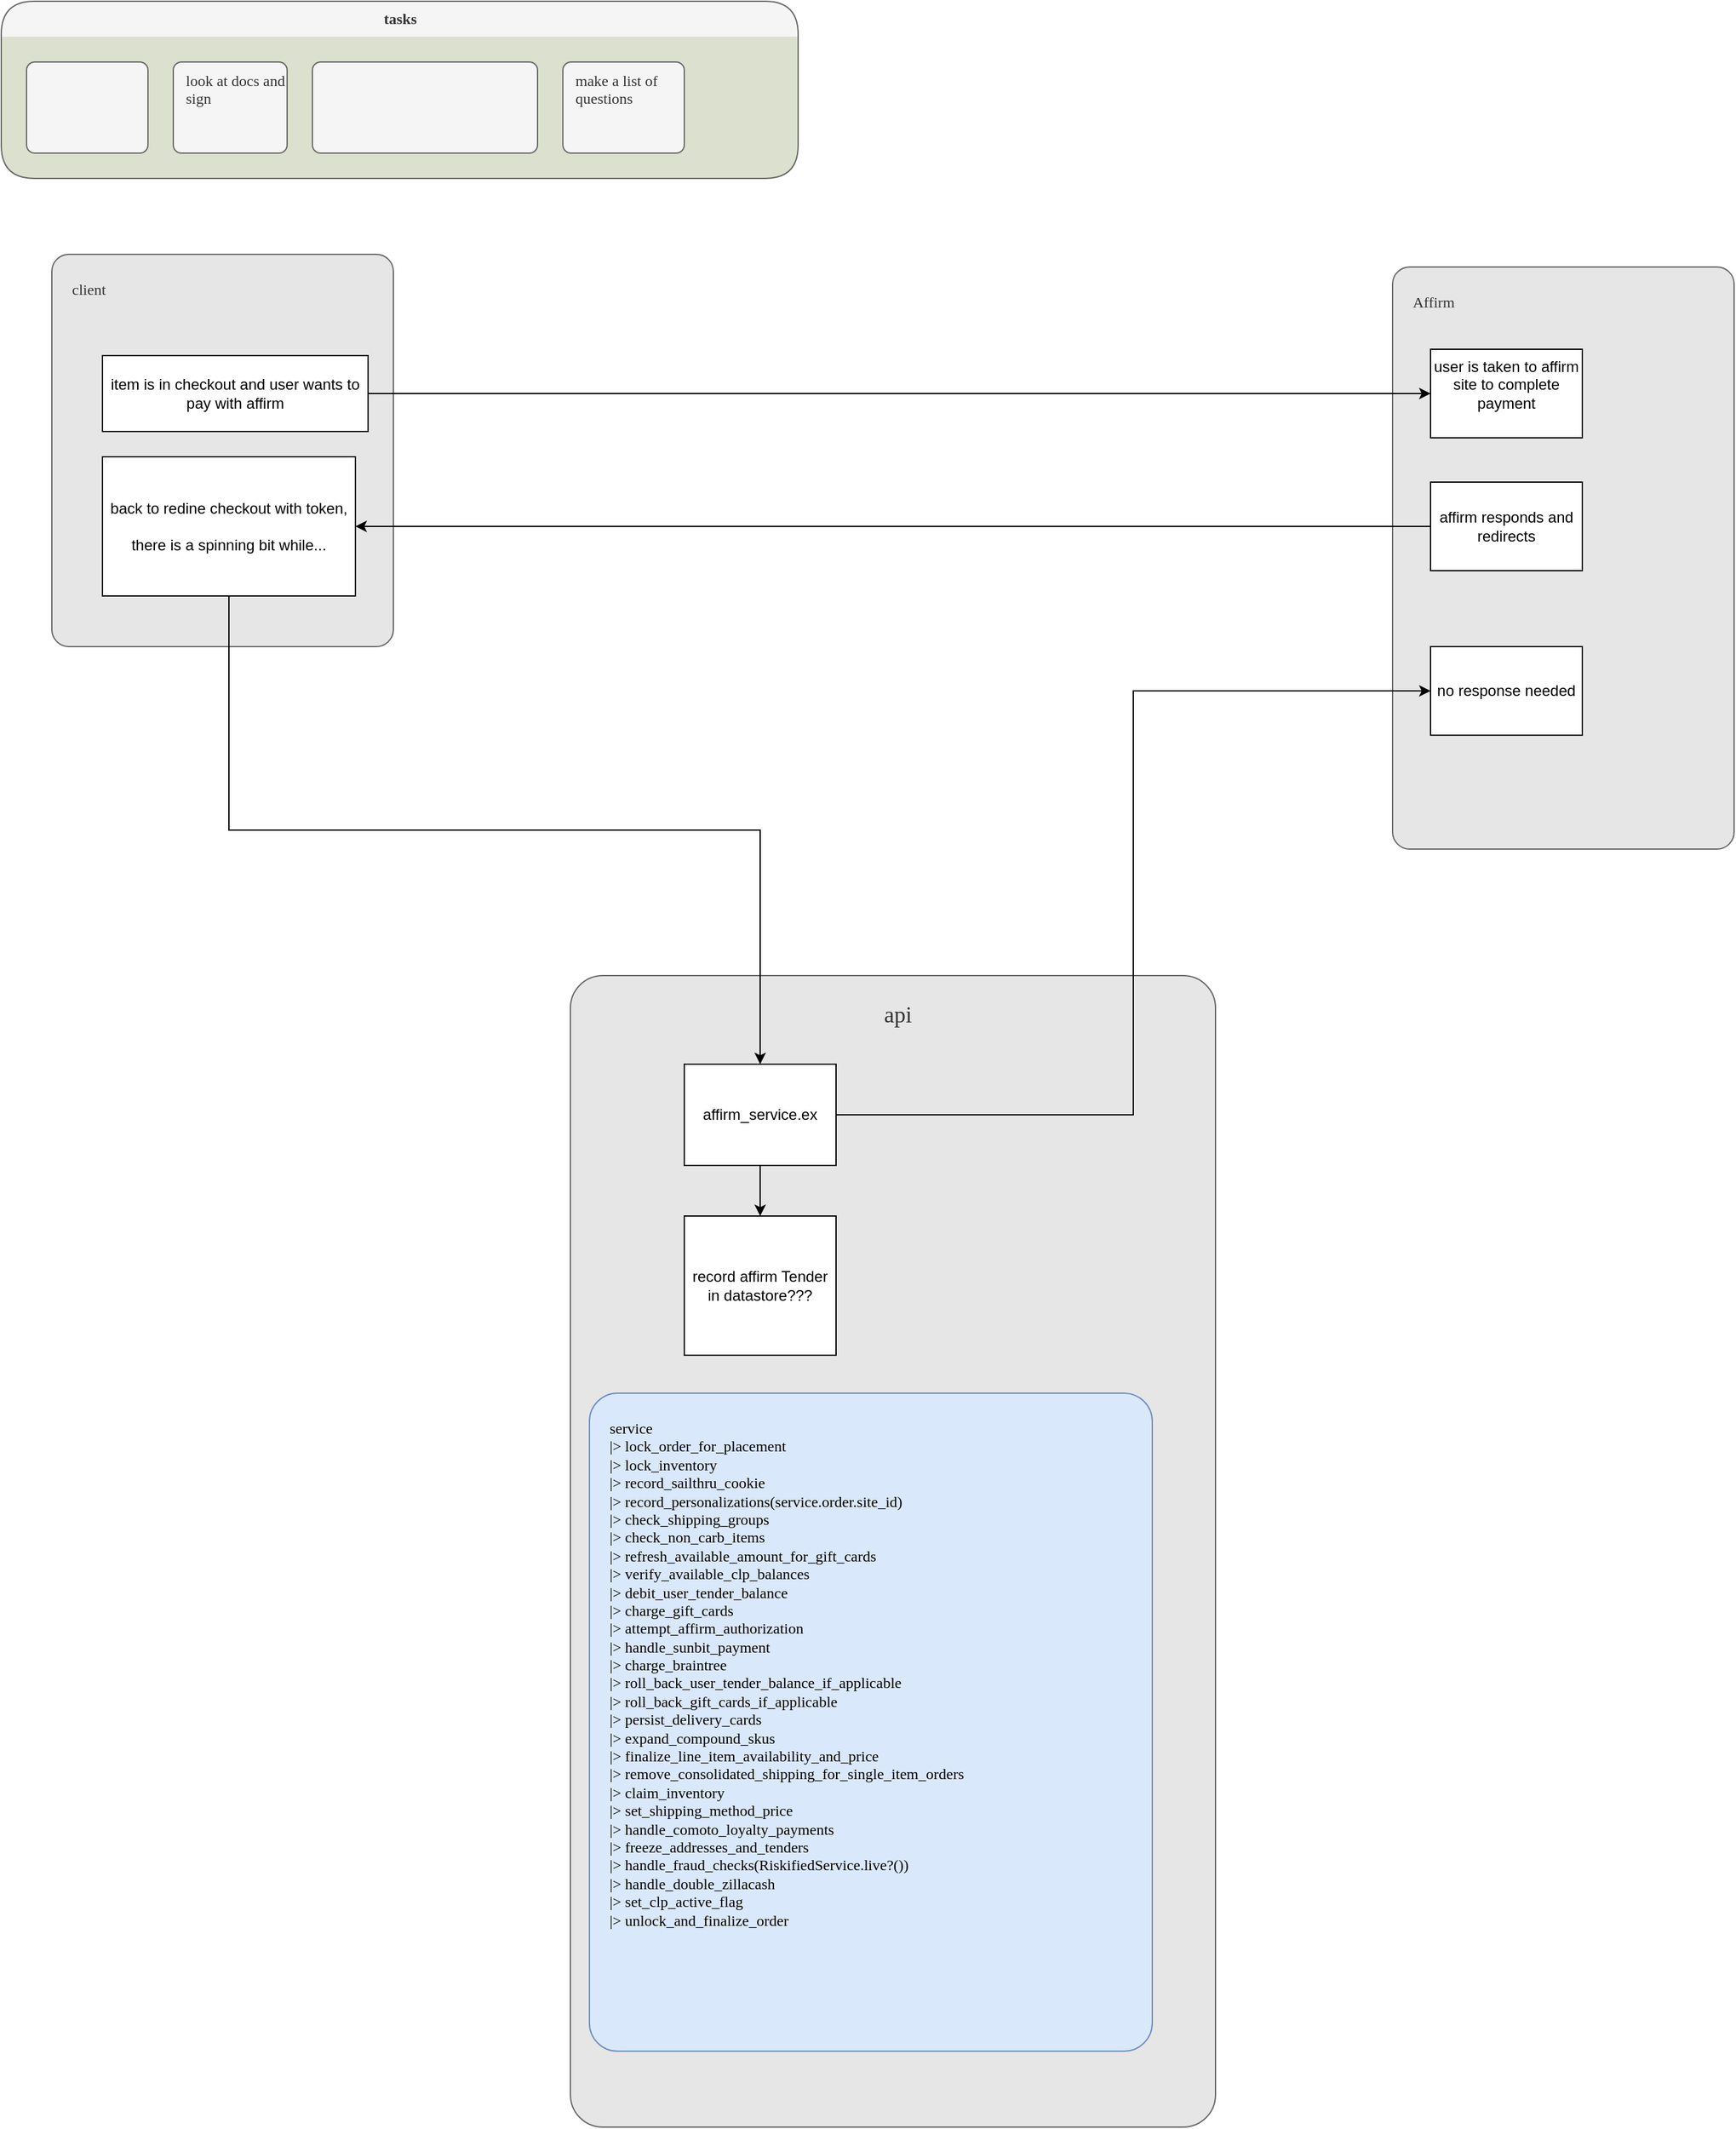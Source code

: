 <mxfile version="14.9.5" type="github"><diagram id="h3UAj6HkqcIbFb5KNGux" name="om-550"><mxGraphModel dx="1824" dy="543" grid="1" gridSize="10" guides="1" tooltips="1" connect="1" arrows="1" fold="1" page="1" pageScale="1" pageWidth="850" pageHeight="1100" math="0" shadow="0"><root><mxCell id="kT1nKr9P9CgJ7BB3jnHA-0"/><mxCell id="kT1nKr9P9CgJ7BB3jnHA-1" parent="kT1nKr9P9CgJ7BB3jnHA-0"/><mxCell id="kT1nKr9P9CgJ7BB3jnHA-2" value="client" style="rounded=1;whiteSpace=wrap;html=1;fontStyle=0;arcSize=5;align=left;verticalAlign=top;spacingLeft=8;spacingTop=8;fontSize=12;fontColor=#333333;strokeColor=#666666;fillColor=#E6E6E6;spacingBottom=16;spacing=8;container=1;dropTarget=1;recursiveResize=0;collapsible=0;fontFamily=Merriweather sans;fontSource=https%3A%2F%2Ffonts.googleapis.com%2Fcss%3Ffamily%3DMerriweather%2Bsans;" parent="kT1nKr9P9CgJ7BB3jnHA-1" vertex="1"><mxGeometry x="-720" y="1280" width="270" height="310" as="geometry"/></mxCell><mxCell id="kT1nKr9P9CgJ7BB3jnHA-3" value="item is in checkout and user wants to pay with affirm" style="rounded=0;whiteSpace=wrap;html=1;" parent="kT1nKr9P9CgJ7BB3jnHA-2" vertex="1"><mxGeometry x="40" y="80" width="210" height="60" as="geometry"/></mxCell><mxCell id="kT1nKr9P9CgJ7BB3jnHA-4" value="&lt;div&gt;back to redine checkout with token,&lt;/div&gt;&lt;div&gt;&lt;br&gt;&lt;/div&gt;&lt;div&gt;there is a spinning bit while...&lt;br&gt;&lt;/div&gt;" style="rounded=0;whiteSpace=wrap;html=1;" parent="kT1nKr9P9CgJ7BB3jnHA-2" vertex="1"><mxGeometry x="40" y="160" width="200" height="110" as="geometry"/></mxCell><mxCell id="kT1nKr9P9CgJ7BB3jnHA-5" value="api" style="rounded=1;whiteSpace=wrap;html=1;fontStyle=0;arcSize=5;align=center;verticalAlign=top;spacingLeft=8;spacingTop=8;fontSize=18;fontColor=#333333;strokeColor=#666666;fillColor=#E6E6E6;spacingBottom=16;spacing=8;container=1;dropTarget=1;recursiveResize=0;collapsible=0;fontFamily=Merriweather sans;fontSource=https%3A%2F%2Ffonts.googleapis.com%2Fcss%3Ffamily%3DMerriweather%2Bsans;movable=1;resizable=1;rotatable=1;deletable=1;editable=1;connectable=1;" parent="kT1nKr9P9CgJ7BB3jnHA-1" vertex="1"><mxGeometry x="-310" y="1850" width="510" height="910" as="geometry"/></mxCell><mxCell id="kT1nKr9P9CgJ7BB3jnHA-6" value="record affirm Tender in datastore???" style="rounded=0;whiteSpace=wrap;html=1;" parent="kT1nKr9P9CgJ7BB3jnHA-5" vertex="1"><mxGeometry x="90" y="190" width="120" height="110" as="geometry"/></mxCell><mxCell id="kT1nKr9P9CgJ7BB3jnHA-7" style="edgeStyle=orthogonalEdgeStyle;rounded=0;orthogonalLoop=1;jettySize=auto;html=1;exitX=0.5;exitY=1;exitDx=0;exitDy=0;entryX=0.5;entryY=0;entryDx=0;entryDy=0;fontSize=18;" parent="kT1nKr9P9CgJ7BB3jnHA-5" source="kT1nKr9P9CgJ7BB3jnHA-8" target="kT1nKr9P9CgJ7BB3jnHA-6" edge="1"><mxGeometry relative="1" as="geometry"/></mxCell><UserObject label="affirm_service.ex" link="https://github.com/revzilla/monorepo/blob/c35e489db26d38f915f557a91d40f0ba14302956/redline/apps/redline_web_store/web/services/affirm_service.ex#L17" id="kT1nKr9P9CgJ7BB3jnHA-8"><mxCell style="rounded=0;whiteSpace=wrap;html=1;movable=1;resizable=1;rotatable=1;deletable=1;editable=1;connectable=1;" parent="kT1nKr9P9CgJ7BB3jnHA-5" vertex="1"><mxGeometry x="90" y="70" width="120" height="80" as="geometry"/></mxCell></UserObject><mxCell id="kT1nKr9P9CgJ7BB3jnHA-9" value="   service&lt;br/&gt;        |&amp;gt; lock_order_for_placement&lt;br/&gt;        |&amp;gt; lock_inventory&lt;br/&gt;        |&amp;gt; record_sailthru_cookie&lt;br/&gt;        |&amp;gt; record_personalizations(service.order.site_id)&lt;br/&gt;        |&amp;gt; check_shipping_groups&lt;br/&gt;        |&amp;gt; check_non_carb_items&lt;br/&gt;        |&amp;gt; refresh_available_amount_for_gift_cards&lt;br/&gt;        |&amp;gt; verify_available_clp_balances&lt;br/&gt;        |&amp;gt; debit_user_tender_balance&lt;br/&gt;        |&amp;gt; charge_gift_cards&lt;br/&gt;        |&amp;gt; attempt_affirm_authorization&lt;br/&gt;        |&amp;gt; handle_sunbit_payment&lt;br/&gt;        |&amp;gt; charge_braintree&lt;br/&gt;        |&amp;gt; roll_back_user_tender_balance_if_applicable&lt;br/&gt;        |&amp;gt; roll_back_gift_cards_if_applicable&lt;br/&gt;        |&amp;gt; persist_delivery_cards&lt;br/&gt;        |&amp;gt; expand_compound_skus&lt;br/&gt;        |&amp;gt; finalize_line_item_availability_and_price&lt;br/&gt;        |&amp;gt; remove_consolidated_shipping_for_single_item_orders&lt;br/&gt;        |&amp;gt; claim_inventory&lt;br/&gt;        |&amp;gt; set_shipping_method_price&lt;br/&gt;        |&amp;gt; handle_comoto_loyalty_payments&lt;br/&gt;        |&amp;gt; freeze_addresses_and_tenders&lt;br/&gt;        |&amp;gt; handle_fraud_checks(RiskifiedService.live?())&lt;br/&gt;        |&amp;gt; handle_double_zillacash&lt;br/&gt;        |&amp;gt; set_clp_active_flag&lt;br/&gt;        |&amp;gt; unlock_and_finalize_order&lt;br/&gt;" style="rounded=1;whiteSpace=wrap;html=1;fontStyle=0;arcSize=5;align=left;verticalAlign=top;spacingLeft=8;spacingTop=8;fontSize=12;strokeColor=#6c8ebf;fillColor=#dae8fc;spacingBottom=16;spacing=8;container=1;dropTarget=1;recursiveResize=0;collapsible=0;fontFamily=Merriweather sans;fontSource=https%3A%2F%2Ffonts.googleapis.com%2Fcss%3Ffamily%3DMerriweather%2Bsans;" parent="kT1nKr9P9CgJ7BB3jnHA-5" vertex="1"><mxGeometry x="15" y="330" width="445" height="520" as="geometry"/></mxCell><mxCell id="kT1nKr9P9CgJ7BB3jnHA-10" value="Affirm" style="rounded=1;whiteSpace=wrap;html=1;fontStyle=0;arcSize=5;align=left;verticalAlign=top;spacingLeft=8;spacingTop=8;fontSize=12;fontColor=#333333;strokeColor=#666666;fillColor=#E6E6E6;spacingBottom=16;spacing=8;container=1;dropTarget=1;recursiveResize=0;collapsible=0;fontFamily=Merriweather sans;fontSource=https%3A%2F%2Ffonts.googleapis.com%2Fcss%3Ffamily%3DMerriweather%2Bsans;" parent="kT1nKr9P9CgJ7BB3jnHA-1" vertex="1"><mxGeometry x="340" y="1290" width="270" height="460" as="geometry"/></mxCell><mxCell id="kT1nKr9P9CgJ7BB3jnHA-11" value="&lt;div&gt;user is taken to affirm site to complete payment&lt;/div&gt;&lt;div&gt;&lt;br&gt;&lt;/div&gt;" style="rounded=0;whiteSpace=wrap;html=1;" parent="kT1nKr9P9CgJ7BB3jnHA-10" vertex="1"><mxGeometry x="30" y="65" width="120" height="70" as="geometry"/></mxCell><mxCell id="kT1nKr9P9CgJ7BB3jnHA-12" value="affirm responds and redirects" style="rounded=0;whiteSpace=wrap;html=1;" parent="kT1nKr9P9CgJ7BB3jnHA-10" vertex="1"><mxGeometry x="30" y="170" width="120" height="70" as="geometry"/></mxCell><mxCell id="kT1nKr9P9CgJ7BB3jnHA-13" value="no response needed" style="rounded=0;whiteSpace=wrap;html=1;" parent="kT1nKr9P9CgJ7BB3jnHA-10" vertex="1"><mxGeometry x="30" y="300" width="120" height="70" as="geometry"/></mxCell><mxCell id="kT1nKr9P9CgJ7BB3jnHA-14" style="edgeStyle=orthogonalEdgeStyle;rounded=0;orthogonalLoop=1;jettySize=auto;html=1;entryX=0;entryY=0.5;entryDx=0;entryDy=0;" parent="kT1nKr9P9CgJ7BB3jnHA-1" source="kT1nKr9P9CgJ7BB3jnHA-3" target="kT1nKr9P9CgJ7BB3jnHA-11" edge="1"><mxGeometry relative="1" as="geometry"/></mxCell><mxCell id="kT1nKr9P9CgJ7BB3jnHA-15" style="edgeStyle=orthogonalEdgeStyle;rounded=0;orthogonalLoop=1;jettySize=auto;html=1;exitX=0;exitY=0.5;exitDx=0;exitDy=0;" parent="kT1nKr9P9CgJ7BB3jnHA-1" source="kT1nKr9P9CgJ7BB3jnHA-12" target="kT1nKr9P9CgJ7BB3jnHA-4" edge="1"><mxGeometry relative="1" as="geometry"/></mxCell><mxCell id="kT1nKr9P9CgJ7BB3jnHA-16" style="edgeStyle=orthogonalEdgeStyle;rounded=0;orthogonalLoop=1;jettySize=auto;html=1;entryX=0;entryY=0.5;entryDx=0;entryDy=0;exitX=1;exitY=0.5;exitDx=0;exitDy=0;exitPerimeter=0;" parent="kT1nKr9P9CgJ7BB3jnHA-1" source="kT1nKr9P9CgJ7BB3jnHA-8" target="kT1nKr9P9CgJ7BB3jnHA-13" edge="1"><mxGeometry relative="1" as="geometry"><mxPoint x="-145" y="1710" as="sourcePoint"/></mxGeometry></mxCell><mxCell id="kT1nKr9P9CgJ7BB3jnHA-17" style="edgeStyle=orthogonalEdgeStyle;rounded=0;orthogonalLoop=1;jettySize=auto;html=1;exitX=0.5;exitY=1;exitDx=0;exitDy=0;fontSize=18;" parent="kT1nKr9P9CgJ7BB3jnHA-1" source="kT1nKr9P9CgJ7BB3jnHA-4" target="kT1nKr9P9CgJ7BB3jnHA-8" edge="1"><mxGeometry relative="1" as="geometry"><mxPoint x="-460" y="1730" as="targetPoint"/></mxGeometry></mxCell><mxCell id="jSqoQMazh6qiHJ8RtSq5-0" value="tasks" style="swimlane;html=1;startSize=28;horizontal=1;childLayout=stackLayout;stackBorder=20;stackSpacing=20;resizeLast=0;resizeParent=1;fillColor=#f5f5f5;align=center;verticalAlign=middle;swimlaneLine=0;connectable=0;allowArrows=0;metaEdit=0;fontColor=#333333;strokeColor=#666666;swimlaneFillColor=#DCE0CE;resizeWidth=1;resizeHeight=1;autosize=1;collapsible=0;rounded=1;fontFamily=Merriweather sans;fontSource=https%3A%2F%2Ffonts.googleapis.com%2Fcss%3Ffamily%3DMerriweather%2Bsans;arcSize=31;" parent="kT1nKr9P9CgJ7BB3jnHA-1" vertex="1"><mxGeometry x="-760" y="1080" width="630" height="140" as="geometry"/></mxCell><mxCell id="jSqoQMazh6qiHJ8RtSq5-1" value="" style="rounded=1;whiteSpace=wrap;html=1;fontSize=12;startSize=0;align=left;labelPosition=center;verticalLabelPosition=middle;verticalAlign=top;shadow=0;fontFamily=Merriweather sans;fontStyle=0;strokeColor=#666666;fillColor=#f5f5f5;arcSize=9;spacingTop=1;spacingLeft=8;fontSource=https%3A%2F%2Ffonts.googleapis.com%2Fcss%3Ffamily%3DMerriweather%2Bsans;fontColor=#333333;" parent="jSqoQMazh6qiHJ8RtSq5-0" vertex="1"><mxGeometry x="20" y="48" width="96" height="72" as="geometry"/></mxCell><mxCell id="jSqoQMazh6qiHJ8RtSq5-2" value="look at docs and sign" style="rounded=1;whiteSpace=wrap;html=1;fontSize=12;startSize=0;align=left;shadow=0;fontFamily=Merriweather sans;fontStyle=0;verticalAlign=top;strokeColor=#666666;fillColor=#f5f5f5;spacingTop=1;spacingLeft=8;arcSize=9;fontSource=https%3A%2F%2Ffonts.googleapis.com%2Fcss%3Ffamily%3DMerriweather%2Bsans;fontColor=#333333;" parent="jSqoQMazh6qiHJ8RtSq5-0" vertex="1"><mxGeometry x="136" y="48" width="90" height="72" as="geometry"/></mxCell><mxCell id="jSqoQMazh6qiHJ8RtSq5-3" value="" style="rounded=1;whiteSpace=wrap;html=1;fontSize=12;startSize=0;align=left;shadow=0;fontFamily=Merriweather sans;fontStyle=0;verticalAlign=top;strokeColor=#666666;fillColor=#f5f5f5;spacingTop=1;spacingLeft=8;arcSize=9;fontSource=https%3A%2F%2Ffonts.googleapis.com%2Fcss%3Ffamily%3DMerriweather%2Bsans;fontColor=#333333;" parent="jSqoQMazh6qiHJ8RtSq5-0" vertex="1"><mxGeometry x="246" y="48" width="178" height="72" as="geometry"/></mxCell><mxCell id="jSqoQMazh6qiHJ8RtSq5-4" value="make a list of questions" style="rounded=1;whiteSpace=wrap;html=1;fontSize=12;startSize=0;align=left;labelPosition=center;verticalLabelPosition=middle;verticalAlign=top;shadow=0;fontFamily=Merriweather sans;fontStyle=0;strokeColor=#666666;fillColor=#f5f5f5;arcSize=9;spacingTop=1;spacingLeft=8;fontSource=https%3A%2F%2Ffonts.googleapis.com%2Fcss%3Ffamily%3DMerriweather%2Bsans;fontColor=#333333;" parent="jSqoQMazh6qiHJ8RtSq5-0" vertex="1"><mxGeometry x="444" y="48" width="96" height="72" as="geometry"/></mxCell></root></mxGraphModel></diagram></mxfile>